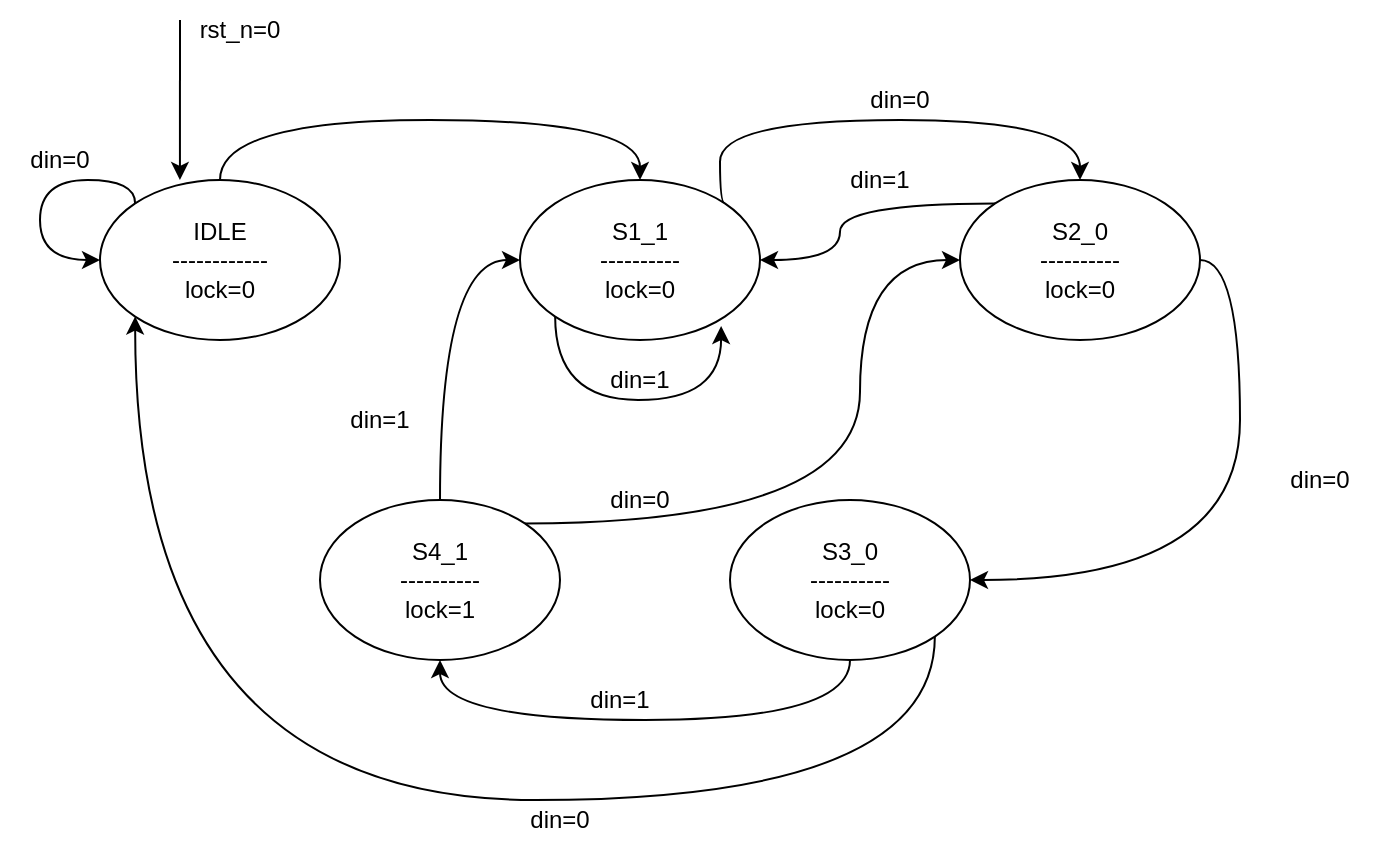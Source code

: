 <mxfile version="27.1.3">
  <diagram name="Page-1" id="bhX3MlZSJxK7C2xfbymI">
    <mxGraphModel dx="719" dy="363" grid="1" gridSize="10" guides="1" tooltips="1" connect="1" arrows="1" fold="1" page="1" pageScale="1" pageWidth="850" pageHeight="1100" math="0" shadow="0">
      <root>
        <mxCell id="0" />
        <mxCell id="1" parent="0" />
        <mxCell id="_utX082zCDjnnDW0_n-g-6" style="edgeStyle=orthogonalEdgeStyle;rounded=0;orthogonalLoop=1;jettySize=auto;html=1;exitX=0.5;exitY=0;exitDx=0;exitDy=0;entryX=0.5;entryY=0;entryDx=0;entryDy=0;curved=1;" edge="1" parent="1" source="_utX082zCDjnnDW0_n-g-1" target="_utX082zCDjnnDW0_n-g-2">
          <mxGeometry relative="1" as="geometry">
            <Array as="points">
              <mxPoint x="210" y="130" />
              <mxPoint x="420" y="130" />
            </Array>
          </mxGeometry>
        </mxCell>
        <mxCell id="_utX082zCDjnnDW0_n-g-1" value="IDLE&lt;br&gt;------------&lt;div&gt;lock=0&lt;/div&gt;" style="ellipse;whiteSpace=wrap;html=1;" vertex="1" parent="1">
          <mxGeometry x="150" y="160" width="120" height="80" as="geometry" />
        </mxCell>
        <mxCell id="_utX082zCDjnnDW0_n-g-16" style="edgeStyle=orthogonalEdgeStyle;rounded=0;orthogonalLoop=1;jettySize=auto;html=1;exitX=1;exitY=0;exitDx=0;exitDy=0;entryX=0.5;entryY=0;entryDx=0;entryDy=0;curved=1;" edge="1" parent="1" source="_utX082zCDjnnDW0_n-g-2" target="_utX082zCDjnnDW0_n-g-3">
          <mxGeometry relative="1" as="geometry">
            <Array as="points">
              <mxPoint x="460" y="172" />
              <mxPoint x="460" y="130" />
              <mxPoint x="640" y="130" />
            </Array>
          </mxGeometry>
        </mxCell>
        <mxCell id="_utX082zCDjnnDW0_n-g-2" value="S1_1&lt;div&gt;----------&lt;/div&gt;&lt;div&gt;lock=0&lt;/div&gt;" style="ellipse;whiteSpace=wrap;html=1;" vertex="1" parent="1">
          <mxGeometry x="360" y="160" width="120" height="80" as="geometry" />
        </mxCell>
        <mxCell id="_utX082zCDjnnDW0_n-g-9" style="edgeStyle=orthogonalEdgeStyle;rounded=0;orthogonalLoop=1;jettySize=auto;html=1;exitX=1;exitY=0.5;exitDx=0;exitDy=0;entryX=1;entryY=0.5;entryDx=0;entryDy=0;curved=1;" edge="1" parent="1" source="_utX082zCDjnnDW0_n-g-3" target="_utX082zCDjnnDW0_n-g-5">
          <mxGeometry relative="1" as="geometry" />
        </mxCell>
        <mxCell id="_utX082zCDjnnDW0_n-g-18" style="edgeStyle=orthogonalEdgeStyle;rounded=0;orthogonalLoop=1;jettySize=auto;html=1;exitX=0;exitY=0;exitDx=0;exitDy=0;entryX=1;entryY=0.5;entryDx=0;entryDy=0;curved=1;" edge="1" parent="1" source="_utX082zCDjnnDW0_n-g-3" target="_utX082zCDjnnDW0_n-g-2">
          <mxGeometry relative="1" as="geometry">
            <Array as="points">
              <mxPoint x="520" y="172" />
              <mxPoint x="520" y="200" />
            </Array>
          </mxGeometry>
        </mxCell>
        <mxCell id="_utX082zCDjnnDW0_n-g-3" value="S2_0&lt;div&gt;----------&lt;/div&gt;&lt;div&gt;lock=0&lt;/div&gt;" style="ellipse;whiteSpace=wrap;html=1;" vertex="1" parent="1">
          <mxGeometry x="580" y="160" width="120" height="80" as="geometry" />
        </mxCell>
        <mxCell id="_utX082zCDjnnDW0_n-g-12" style="edgeStyle=orthogonalEdgeStyle;rounded=0;orthogonalLoop=1;jettySize=auto;html=1;exitX=1;exitY=0;exitDx=0;exitDy=0;entryX=0;entryY=0.5;entryDx=0;entryDy=0;curved=1;" edge="1" parent="1" source="_utX082zCDjnnDW0_n-g-4" target="_utX082zCDjnnDW0_n-g-3">
          <mxGeometry relative="1" as="geometry">
            <Array as="points">
              <mxPoint x="530" y="332" />
              <mxPoint x="530" y="200" />
            </Array>
          </mxGeometry>
        </mxCell>
        <mxCell id="_utX082zCDjnnDW0_n-g-13" style="edgeStyle=orthogonalEdgeStyle;rounded=0;orthogonalLoop=1;jettySize=auto;html=1;exitX=0.5;exitY=0;exitDx=0;exitDy=0;entryX=0;entryY=0.5;entryDx=0;entryDy=0;curved=1;" edge="1" parent="1" source="_utX082zCDjnnDW0_n-g-4" target="_utX082zCDjnnDW0_n-g-2">
          <mxGeometry relative="1" as="geometry" />
        </mxCell>
        <mxCell id="_utX082zCDjnnDW0_n-g-4" value="S4_1&lt;div&gt;----------&lt;/div&gt;&lt;div&gt;lock=1&lt;/div&gt;" style="ellipse;whiteSpace=wrap;html=1;" vertex="1" parent="1">
          <mxGeometry x="260" y="320" width="120" height="80" as="geometry" />
        </mxCell>
        <mxCell id="_utX082zCDjnnDW0_n-g-10" style="edgeStyle=orthogonalEdgeStyle;rounded=0;orthogonalLoop=1;jettySize=auto;html=1;exitX=0.5;exitY=1;exitDx=0;exitDy=0;entryX=0.5;entryY=1;entryDx=0;entryDy=0;curved=1;" edge="1" parent="1" source="_utX082zCDjnnDW0_n-g-5" target="_utX082zCDjnnDW0_n-g-4">
          <mxGeometry relative="1" as="geometry">
            <Array as="points">
              <mxPoint x="525" y="430" />
              <mxPoint x="320" y="430" />
            </Array>
          </mxGeometry>
        </mxCell>
        <mxCell id="_utX082zCDjnnDW0_n-g-14" style="edgeStyle=orthogonalEdgeStyle;rounded=0;orthogonalLoop=1;jettySize=auto;html=1;exitX=1;exitY=1;exitDx=0;exitDy=0;entryX=0;entryY=1;entryDx=0;entryDy=0;curved=1;" edge="1" parent="1" source="_utX082zCDjnnDW0_n-g-5" target="_utX082zCDjnnDW0_n-g-1">
          <mxGeometry relative="1" as="geometry">
            <Array as="points">
              <mxPoint x="567" y="470" />
              <mxPoint x="168" y="470" />
            </Array>
          </mxGeometry>
        </mxCell>
        <mxCell id="_utX082zCDjnnDW0_n-g-5" value="S3_0&lt;div&gt;----------&lt;/div&gt;&lt;div&gt;lock=0&lt;/div&gt;" style="ellipse;whiteSpace=wrap;html=1;" vertex="1" parent="1">
          <mxGeometry x="465" y="320" width="120" height="80" as="geometry" />
        </mxCell>
        <mxCell id="_utX082zCDjnnDW0_n-g-19" value="din=1" style="text;strokeColor=none;align=center;fillColor=none;html=1;verticalAlign=middle;whiteSpace=wrap;rounded=0;" vertex="1" parent="1">
          <mxGeometry x="390" y="250" width="60" height="20" as="geometry" />
        </mxCell>
        <mxCell id="_utX082zCDjnnDW0_n-g-20" style="edgeStyle=orthogonalEdgeStyle;rounded=0;orthogonalLoop=1;jettySize=auto;html=1;exitX=0;exitY=0;exitDx=0;exitDy=0;entryX=0;entryY=0.5;entryDx=0;entryDy=0;curved=1;" edge="1" parent="1" source="_utX082zCDjnnDW0_n-g-1" target="_utX082zCDjnnDW0_n-g-1">
          <mxGeometry relative="1" as="geometry">
            <Array as="points">
              <mxPoint x="168" y="160" />
              <mxPoint x="120" y="160" />
              <mxPoint x="120" y="200" />
            </Array>
          </mxGeometry>
        </mxCell>
        <mxCell id="_utX082zCDjnnDW0_n-g-21" value="din=0" style="text;strokeColor=none;align=center;fillColor=none;html=1;verticalAlign=middle;whiteSpace=wrap;rounded=0;" vertex="1" parent="1">
          <mxGeometry x="100" y="140" width="60" height="20" as="geometry" />
        </mxCell>
        <mxCell id="_utX082zCDjnnDW0_n-g-22" value="din=0" style="text;strokeColor=none;align=center;fillColor=none;html=1;verticalAlign=middle;whiteSpace=wrap;rounded=0;" vertex="1" parent="1">
          <mxGeometry x="520" y="110" width="60" height="20" as="geometry" />
        </mxCell>
        <mxCell id="_utX082zCDjnnDW0_n-g-23" value="din=1" style="text;strokeColor=none;align=center;fillColor=none;html=1;verticalAlign=middle;whiteSpace=wrap;rounded=0;" vertex="1" parent="1">
          <mxGeometry x="380" y="410" width="60" height="20" as="geometry" />
        </mxCell>
        <mxCell id="_utX082zCDjnnDW0_n-g-24" value="din=0" style="text;strokeColor=none;align=center;fillColor=none;html=1;verticalAlign=middle;whiteSpace=wrap;rounded=0;" vertex="1" parent="1">
          <mxGeometry x="390" y="310" width="60" height="20" as="geometry" />
        </mxCell>
        <mxCell id="_utX082zCDjnnDW0_n-g-25" style="edgeStyle=orthogonalEdgeStyle;rounded=0;orthogonalLoop=1;jettySize=auto;html=1;exitX=0;exitY=1;exitDx=0;exitDy=0;entryX=0.838;entryY=0.913;entryDx=0;entryDy=0;entryPerimeter=0;curved=1;" edge="1" parent="1" source="_utX082zCDjnnDW0_n-g-2" target="_utX082zCDjnnDW0_n-g-2">
          <mxGeometry relative="1" as="geometry">
            <Array as="points">
              <mxPoint x="378" y="270" />
              <mxPoint x="461" y="270" />
            </Array>
          </mxGeometry>
        </mxCell>
        <mxCell id="_utX082zCDjnnDW0_n-g-26" value="din=1" style="text;strokeColor=none;align=center;fillColor=none;html=1;verticalAlign=middle;whiteSpace=wrap;rounded=0;" vertex="1" parent="1">
          <mxGeometry x="510" y="150" width="60" height="20" as="geometry" />
        </mxCell>
        <mxCell id="_utX082zCDjnnDW0_n-g-27" value="din=0" style="text;strokeColor=none;align=center;fillColor=none;html=1;verticalAlign=middle;whiteSpace=wrap;rounded=0;" vertex="1" parent="1">
          <mxGeometry x="730" y="300" width="60" height="20" as="geometry" />
        </mxCell>
        <mxCell id="_utX082zCDjnnDW0_n-g-28" value="din=0" style="text;strokeColor=none;align=center;fillColor=none;html=1;verticalAlign=middle;whiteSpace=wrap;rounded=0;" vertex="1" parent="1">
          <mxGeometry x="350" y="470" width="60" height="20" as="geometry" />
        </mxCell>
        <mxCell id="_utX082zCDjnnDW0_n-g-29" value="" style="endArrow=classic;html=1;rounded=0;entryX=0.333;entryY=0;entryDx=0;entryDy=0;entryPerimeter=0;" edge="1" parent="1" target="_utX082zCDjnnDW0_n-g-1">
          <mxGeometry width="50" height="50" relative="1" as="geometry">
            <mxPoint x="190" y="80" as="sourcePoint" />
            <mxPoint x="190" y="150" as="targetPoint" />
          </mxGeometry>
        </mxCell>
        <mxCell id="_utX082zCDjnnDW0_n-g-30" value="rst_n=0" style="text;strokeColor=none;align=center;fillColor=none;html=1;verticalAlign=middle;whiteSpace=wrap;rounded=0;" vertex="1" parent="1">
          <mxGeometry x="190" y="70" width="60" height="30" as="geometry" />
        </mxCell>
        <mxCell id="_utX082zCDjnnDW0_n-g-31" value="din=1" style="text;strokeColor=none;align=center;fillColor=none;html=1;verticalAlign=middle;whiteSpace=wrap;rounded=0;" vertex="1" parent="1">
          <mxGeometry x="260" y="270" width="60" height="20" as="geometry" />
        </mxCell>
      </root>
    </mxGraphModel>
  </diagram>
</mxfile>
